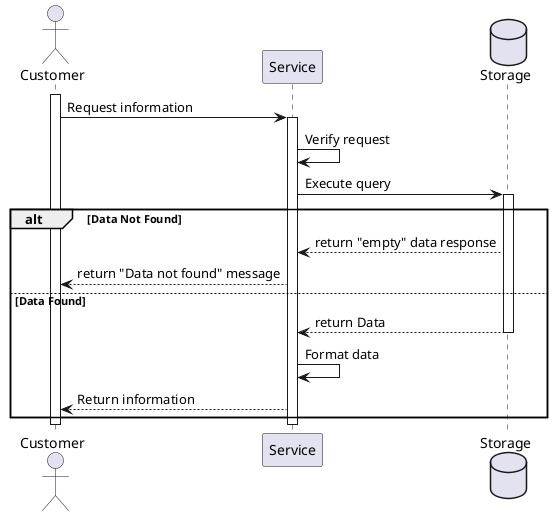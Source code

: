 @startuml
'Example Sequence Diagram
'For documentation see https://plantuml.com/sequence-diagram

actor Customer as C
participant Service as S
database Storage as DB

activate C
C -> S : Request information
activate S
S -> S : Verify request
S -> DB : Execute query
activate DB
alt Data Not Found
  S <-- DB: return "empty" data response
  C <-- S: return "Data not found" message
else Data Found
  S <-- DB : return Data
  deactivate DB
  S -> S : Format data
  C <-- S : Return information
end
deactivate S
deactivate C

@enduml
